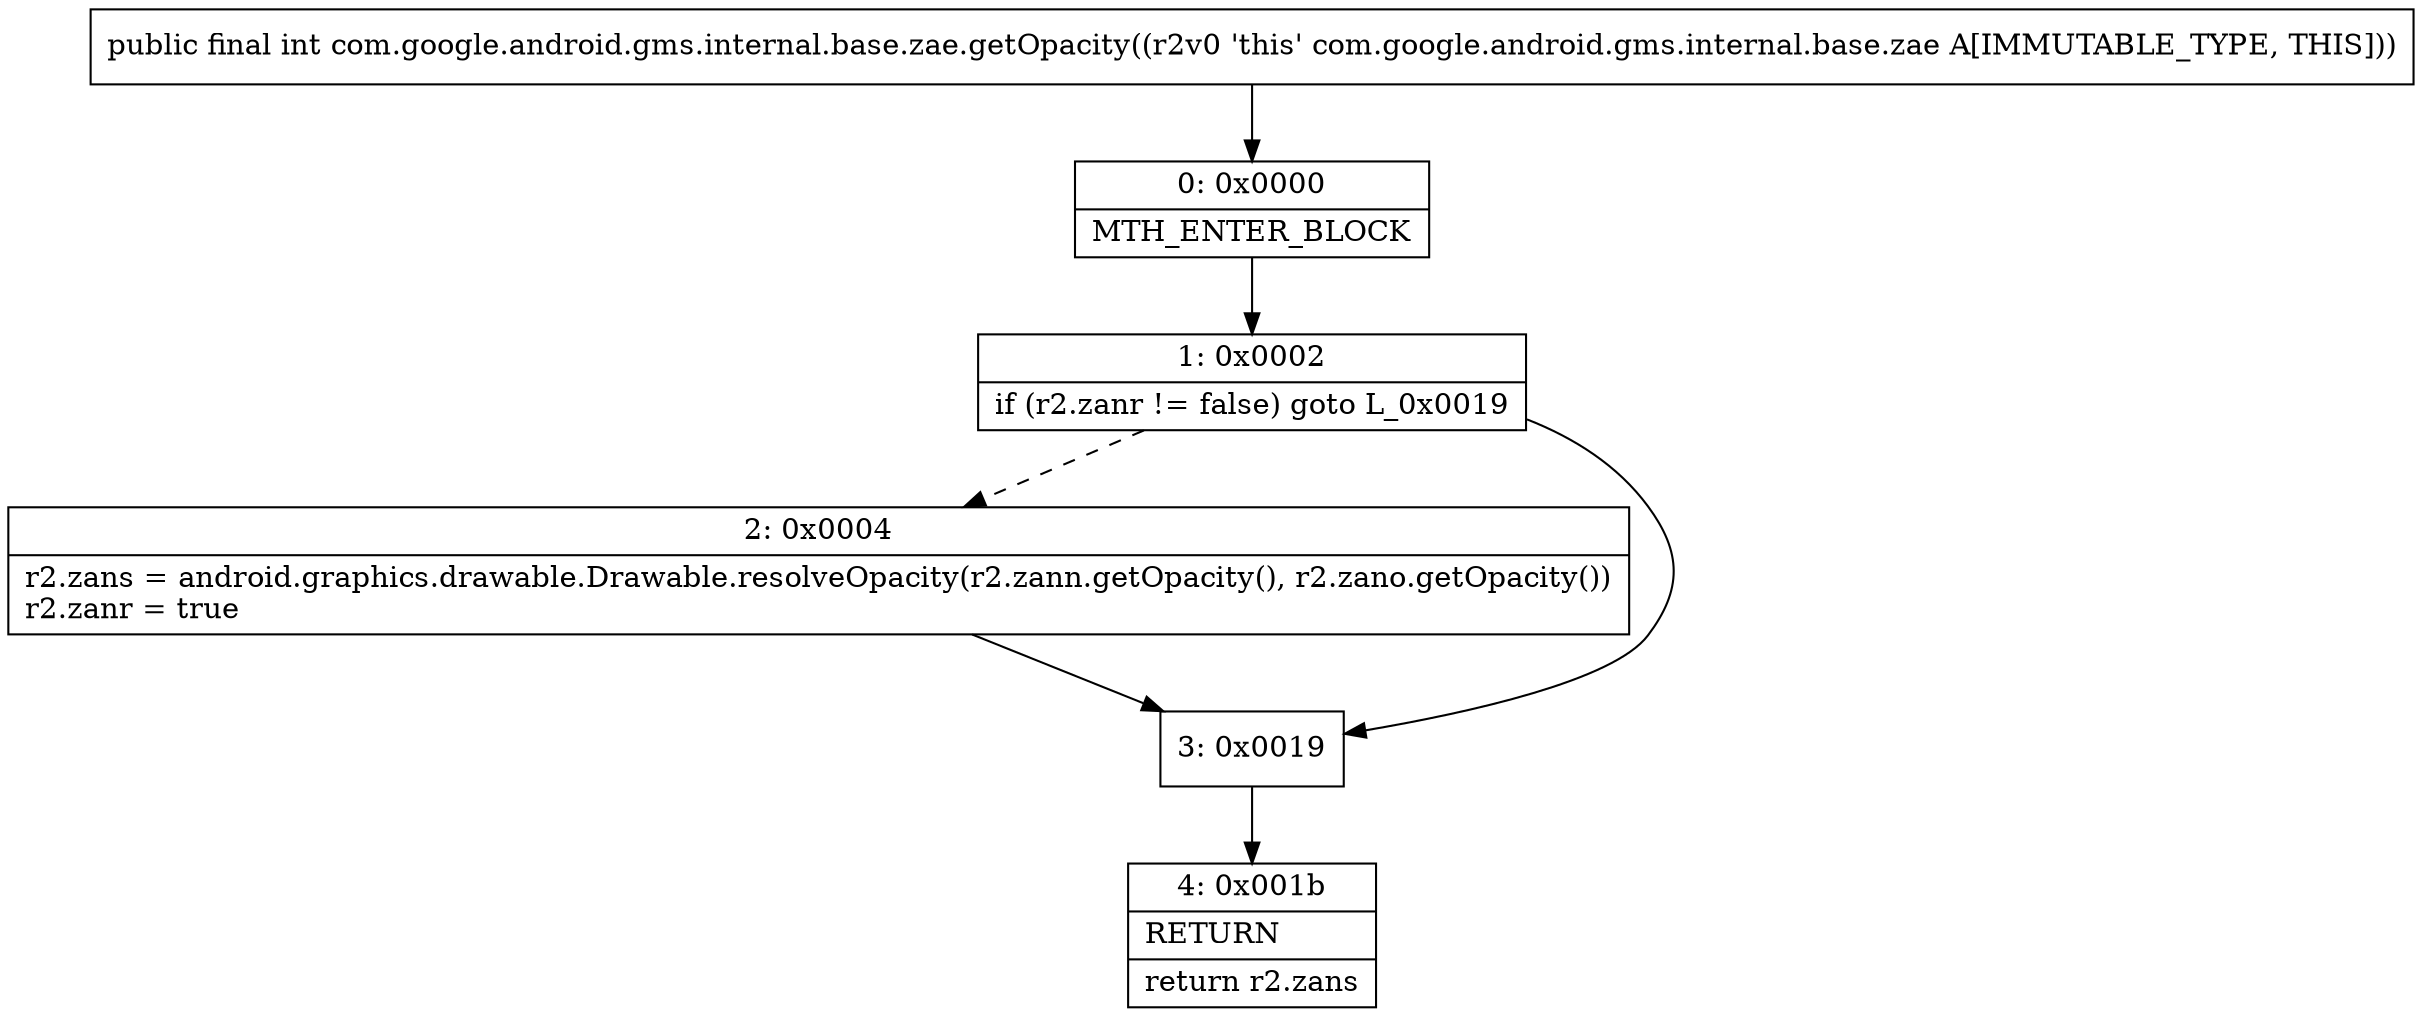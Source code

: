 digraph "CFG forcom.google.android.gms.internal.base.zae.getOpacity()I" {
Node_0 [shape=record,label="{0\:\ 0x0000|MTH_ENTER_BLOCK\l}"];
Node_1 [shape=record,label="{1\:\ 0x0002|if (r2.zanr != false) goto L_0x0019\l}"];
Node_2 [shape=record,label="{2\:\ 0x0004|r2.zans = android.graphics.drawable.Drawable.resolveOpacity(r2.zann.getOpacity(), r2.zano.getOpacity())\lr2.zanr = true\l}"];
Node_3 [shape=record,label="{3\:\ 0x0019}"];
Node_4 [shape=record,label="{4\:\ 0x001b|RETURN\l|return r2.zans\l}"];
MethodNode[shape=record,label="{public final int com.google.android.gms.internal.base.zae.getOpacity((r2v0 'this' com.google.android.gms.internal.base.zae A[IMMUTABLE_TYPE, THIS])) }"];
MethodNode -> Node_0;
Node_0 -> Node_1;
Node_1 -> Node_2[style=dashed];
Node_1 -> Node_3;
Node_2 -> Node_3;
Node_3 -> Node_4;
}

